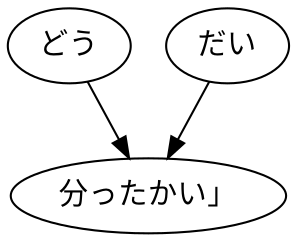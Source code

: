 digraph graph5546 {
	node0 [label="どう"];
	node1 [label="だい"];
	node2 [label="分ったかい」"];
	node0 -> node2;
	node1 -> node2;
}
